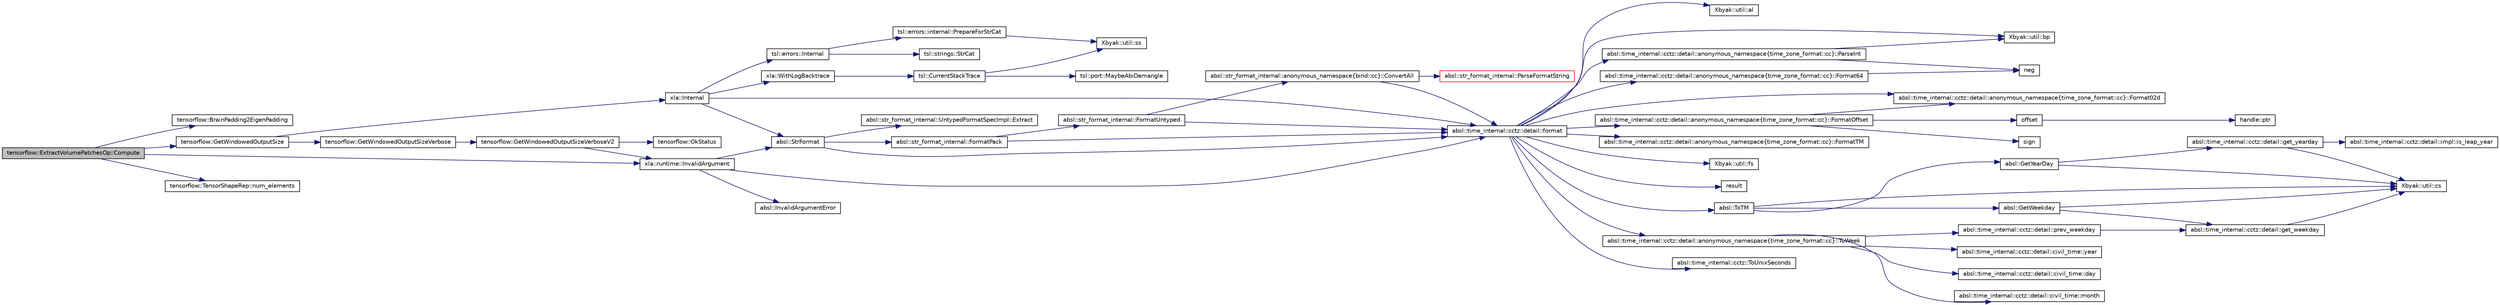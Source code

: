 digraph "tensorflow::ExtractVolumePatchesOp::Compute"
{
 // LATEX_PDF_SIZE
  edge [fontname="Helvetica",fontsize="10",labelfontname="Helvetica",labelfontsize="10"];
  node [fontname="Helvetica",fontsize="10",shape=record];
  rankdir="LR";
  Node1 [label="tensorflow::ExtractVolumePatchesOp::Compute",height=0.2,width=0.4,color="black", fillcolor="grey75", style="filled", fontcolor="black",tooltip=" "];
  Node1 -> Node2 [color="midnightblue",fontsize="10",style="solid",fontname="Helvetica"];
  Node2 [label="tensorflow::BrainPadding2EigenPadding",height=0.2,width=0.4,color="black", fillcolor="white", style="filled",URL="$namespacetensorflow.html#a2d6f38469cca4995553056181cf094f5",tooltip=" "];
  Node1 -> Node3 [color="midnightblue",fontsize="10",style="solid",fontname="Helvetica"];
  Node3 [label="tensorflow::GetWindowedOutputSize",height=0.2,width=0.4,color="black", fillcolor="white", style="filled",URL="$namespacetensorflow.html#a603c0d775dfa0bd1b0ce885719e90a50",tooltip=" "];
  Node3 -> Node4 [color="midnightblue",fontsize="10",style="solid",fontname="Helvetica"];
  Node4 [label="tensorflow::GetWindowedOutputSizeVerbose",height=0.2,width=0.4,color="black", fillcolor="white", style="filled",URL="$namespacetensorflow.html#a29f7ad5a75d0cf531727a30c0ccdcd6b",tooltip=" "];
  Node4 -> Node5 [color="midnightblue",fontsize="10",style="solid",fontname="Helvetica"];
  Node5 [label="tensorflow::GetWindowedOutputSizeVerboseV2",height=0.2,width=0.4,color="black", fillcolor="white", style="filled",URL="$namespacetensorflow.html#a243a6f3b83f460526c6ce7f2bb50162f",tooltip=" "];
  Node5 -> Node6 [color="midnightblue",fontsize="10",style="solid",fontname="Helvetica"];
  Node6 [label="xla::runtime::InvalidArgument",height=0.2,width=0.4,color="black", fillcolor="white", style="filled",URL="$namespacexla_1_1runtime.html#afde60085d1254910dc9f06807f5f3359",tooltip=" "];
  Node6 -> Node7 [color="midnightblue",fontsize="10",style="solid",fontname="Helvetica"];
  Node7 [label="absl::time_internal::cctz::detail::format",height=0.2,width=0.4,color="black", fillcolor="white", style="filled",URL="$namespaceabsl_1_1time__internal_1_1cctz_1_1detail.html#ae80be8cbcab89d8a93c0e31b05ceeeb3",tooltip=" "];
  Node7 -> Node8 [color="midnightblue",fontsize="10",style="solid",fontname="Helvetica"];
  Node8 [label="Xbyak::util::al",height=0.2,width=0.4,color="black", fillcolor="white", style="filled",URL="$namespaceXbyak_1_1util.html#afdc01236f9fc34af08543b60985e3ab0",tooltip=" "];
  Node7 -> Node9 [color="midnightblue",fontsize="10",style="solid",fontname="Helvetica"];
  Node9 [label="Xbyak::util::bp",height=0.2,width=0.4,color="black", fillcolor="white", style="filled",URL="$namespaceXbyak_1_1util.html#a7e9e715e18947aea5ad8556d66b59e4e",tooltip=" "];
  Node7 -> Node10 [color="midnightblue",fontsize="10",style="solid",fontname="Helvetica"];
  Node10 [label="absl::time_internal::cctz::detail::anonymous_namespace\{time_zone_format::cc\}::Format02d",height=0.2,width=0.4,color="black", fillcolor="white", style="filled",URL="$namespaceabsl_1_1time__internal_1_1cctz_1_1detail_1_1anonymous__namespace_02time__zone__format_8cc_03.html#a43dea173766e9e4967205d85761adcb8",tooltip=" "];
  Node7 -> Node11 [color="midnightblue",fontsize="10",style="solid",fontname="Helvetica"];
  Node11 [label="absl::time_internal::cctz::detail::anonymous_namespace\{time_zone_format::cc\}::Format64",height=0.2,width=0.4,color="black", fillcolor="white", style="filled",URL="$namespaceabsl_1_1time__internal_1_1cctz_1_1detail_1_1anonymous__namespace_02time__zone__format_8cc_03.html#ad96431cf1560d6e18a1c9567205bb758",tooltip=" "];
  Node11 -> Node12 [color="midnightblue",fontsize="10",style="solid",fontname="Helvetica"];
  Node12 [label="neg",height=0.2,width=0.4,color="black", fillcolor="white", style="filled",URL="$xbyak__aarch64__mnemonic__def_8h.html#ae22e4feb3386e622cc3fb2f3f8c77536",tooltip=" "];
  Node7 -> Node13 [color="midnightblue",fontsize="10",style="solid",fontname="Helvetica"];
  Node13 [label="absl::time_internal::cctz::detail::anonymous_namespace\{time_zone_format::cc\}::FormatOffset",height=0.2,width=0.4,color="black", fillcolor="white", style="filled",URL="$namespaceabsl_1_1time__internal_1_1cctz_1_1detail_1_1anonymous__namespace_02time__zone__format_8cc_03.html#a64d630b46ff14b9348a3bf7ef078061e",tooltip=" "];
  Node13 -> Node10 [color="midnightblue",fontsize="10",style="solid",fontname="Helvetica"];
  Node13 -> Node14 [color="midnightblue",fontsize="10",style="solid",fontname="Helvetica"];
  Node14 [label="offset",height=0.2,width=0.4,color="black", fillcolor="white", style="filled",URL="$decoder_8c.html#aa339350ac95e40bccafddf683d4fc1c8",tooltip=" "];
  Node14 -> Node15 [color="midnightblue",fontsize="10",style="solid",fontname="Helvetica"];
  Node15 [label="handle::ptr",height=0.2,width=0.4,color="black", fillcolor="white", style="filled",URL="$classhandle.html#afcd412ba4cbffd7d1e3c9338746b2682",tooltip="Return the underlying PyObject * pointer."];
  Node13 -> Node16 [color="midnightblue",fontsize="10",style="solid",fontname="Helvetica"];
  Node16 [label="sign",height=0.2,width=0.4,color="black", fillcolor="white", style="filled",URL="$ArrayCwiseUnaryOps_8h.html#a12864dceb5157eacd89a12f45bb92098",tooltip=" "];
  Node7 -> Node17 [color="midnightblue",fontsize="10",style="solid",fontname="Helvetica"];
  Node17 [label="absl::time_internal::cctz::detail::anonymous_namespace\{time_zone_format::cc\}::FormatTM",height=0.2,width=0.4,color="black", fillcolor="white", style="filled",URL="$namespaceabsl_1_1time__internal_1_1cctz_1_1detail_1_1anonymous__namespace_02time__zone__format_8cc_03.html#abbd2145baf3e630a28f118e46455acd4",tooltip=" "];
  Node7 -> Node18 [color="midnightblue",fontsize="10",style="solid",fontname="Helvetica"];
  Node18 [label="Xbyak::util::fs",height=0.2,width=0.4,color="black", fillcolor="white", style="filled",URL="$namespaceXbyak_1_1util.html#ae9bfe164eae50d423b4584999115a43f",tooltip=" "];
  Node7 -> Node19 [color="midnightblue",fontsize="10",style="solid",fontname="Helvetica"];
  Node19 [label="absl::time_internal::cctz::detail::anonymous_namespace\{time_zone_format::cc\}::ParseInt",height=0.2,width=0.4,color="black", fillcolor="white", style="filled",URL="$namespaceabsl_1_1time__internal_1_1cctz_1_1detail_1_1anonymous__namespace_02time__zone__format_8cc_03.html#af4d66da171b20d9d64fffc81cb992194",tooltip=" "];
  Node19 -> Node9 [color="midnightblue",fontsize="10",style="solid",fontname="Helvetica"];
  Node19 -> Node12 [color="midnightblue",fontsize="10",style="solid",fontname="Helvetica"];
  Node7 -> Node20 [color="midnightblue",fontsize="10",style="solid",fontname="Helvetica"];
  Node20 [label="result",height=0.2,width=0.4,color="black", fillcolor="white", style="filled",URL="$hwloc__is__thissystem_8c.html#ab482aea24d0fe3c7ab37981dcd4cdfa0",tooltip=" "];
  Node7 -> Node21 [color="midnightblue",fontsize="10",style="solid",fontname="Helvetica"];
  Node21 [label="absl::ToTM",height=0.2,width=0.4,color="black", fillcolor="white", style="filled",URL="$namespaceabsl.html#ae1b773bd91c4fa9a0250002d0f306980",tooltip=" "];
  Node21 -> Node22 [color="midnightblue",fontsize="10",style="solid",fontname="Helvetica"];
  Node22 [label="Xbyak::util::cs",height=0.2,width=0.4,color="black", fillcolor="white", style="filled",URL="$namespaceXbyak_1_1util.html#ae2693db0044c1513563ac80a02515dc5",tooltip=" "];
  Node21 -> Node23 [color="midnightblue",fontsize="10",style="solid",fontname="Helvetica"];
  Node23 [label="absl::GetWeekday",height=0.2,width=0.4,color="black", fillcolor="white", style="filled",URL="$namespaceabsl.html#a2d3a10b16175e5bbf9522dc4f4e01ee4",tooltip=" "];
  Node23 -> Node22 [color="midnightblue",fontsize="10",style="solid",fontname="Helvetica"];
  Node23 -> Node24 [color="midnightblue",fontsize="10",style="solid",fontname="Helvetica"];
  Node24 [label="absl::time_internal::cctz::detail::get_weekday",height=0.2,width=0.4,color="black", fillcolor="white", style="filled",URL="$namespaceabsl_1_1time__internal_1_1cctz_1_1detail.html#a1f3294071c5bd6858b0c0f50e0a17a59",tooltip=" "];
  Node24 -> Node22 [color="midnightblue",fontsize="10",style="solid",fontname="Helvetica"];
  Node21 -> Node25 [color="midnightblue",fontsize="10",style="solid",fontname="Helvetica"];
  Node25 [label="absl::GetYearDay",height=0.2,width=0.4,color="black", fillcolor="white", style="filled",URL="$namespaceabsl.html#a28bee85ec38c1418c7a6f564b64ac657",tooltip=" "];
  Node25 -> Node22 [color="midnightblue",fontsize="10",style="solid",fontname="Helvetica"];
  Node25 -> Node26 [color="midnightblue",fontsize="10",style="solid",fontname="Helvetica"];
  Node26 [label="absl::time_internal::cctz::detail::get_yearday",height=0.2,width=0.4,color="black", fillcolor="white", style="filled",URL="$namespaceabsl_1_1time__internal_1_1cctz_1_1detail.html#ab1c6b9283f0bd182170ceae6edcec8b6",tooltip=" "];
  Node26 -> Node22 [color="midnightblue",fontsize="10",style="solid",fontname="Helvetica"];
  Node26 -> Node27 [color="midnightblue",fontsize="10",style="solid",fontname="Helvetica"];
  Node27 [label="absl::time_internal::cctz::detail::impl::is_leap_year",height=0.2,width=0.4,color="black", fillcolor="white", style="filled",URL="$namespaceabsl_1_1time__internal_1_1cctz_1_1detail_1_1impl.html#acfecde3b74566f0926ab275f4208ccfe",tooltip=" "];
  Node7 -> Node28 [color="midnightblue",fontsize="10",style="solid",fontname="Helvetica"];
  Node28 [label="absl::time_internal::cctz::ToUnixSeconds",height=0.2,width=0.4,color="black", fillcolor="white", style="filled",URL="$namespaceabsl_1_1time__internal_1_1cctz.html#af121b85d5487185b124d431e49709a0b",tooltip=" "];
  Node7 -> Node29 [color="midnightblue",fontsize="10",style="solid",fontname="Helvetica"];
  Node29 [label="absl::time_internal::cctz::detail::anonymous_namespace\{time_zone_format::cc\}::ToWeek",height=0.2,width=0.4,color="black", fillcolor="white", style="filled",URL="$namespaceabsl_1_1time__internal_1_1cctz_1_1detail_1_1anonymous__namespace_02time__zone__format_8cc_03.html#a9e5412c6c98cf77777104a97bc77863c",tooltip=" "];
  Node29 -> Node30 [color="midnightblue",fontsize="10",style="solid",fontname="Helvetica"];
  Node30 [label="absl::time_internal::cctz::detail::civil_time::day",height=0.2,width=0.4,color="black", fillcolor="white", style="filled",URL="$classabsl_1_1time__internal_1_1cctz_1_1detail_1_1civil__time.html#aac82900389229633e4461bed04e3f3b7",tooltip=" "];
  Node29 -> Node31 [color="midnightblue",fontsize="10",style="solid",fontname="Helvetica"];
  Node31 [label="absl::time_internal::cctz::detail::civil_time::month",height=0.2,width=0.4,color="black", fillcolor="white", style="filled",URL="$classabsl_1_1time__internal_1_1cctz_1_1detail_1_1civil__time.html#af53b2d4d114a9b29a3864a3c0da4caf8",tooltip=" "];
  Node29 -> Node32 [color="midnightblue",fontsize="10",style="solid",fontname="Helvetica"];
  Node32 [label="absl::time_internal::cctz::detail::prev_weekday",height=0.2,width=0.4,color="black", fillcolor="white", style="filled",URL="$namespaceabsl_1_1time__internal_1_1cctz_1_1detail.html#ab575cbe2027f887944be53c745bc2d34",tooltip=" "];
  Node32 -> Node24 [color="midnightblue",fontsize="10",style="solid",fontname="Helvetica"];
  Node29 -> Node33 [color="midnightblue",fontsize="10",style="solid",fontname="Helvetica"];
  Node33 [label="absl::time_internal::cctz::detail::civil_time::year",height=0.2,width=0.4,color="black", fillcolor="white", style="filled",URL="$classabsl_1_1time__internal_1_1cctz_1_1detail_1_1civil__time.html#acbcf4f21cad20d83a9e412336524e9f6",tooltip=" "];
  Node6 -> Node34 [color="midnightblue",fontsize="10",style="solid",fontname="Helvetica"];
  Node34 [label="absl::InvalidArgumentError",height=0.2,width=0.4,color="black", fillcolor="white", style="filled",URL="$namespaceabsl.html#a08a9c00e9bf27e116240cca4a9b6d264",tooltip=" "];
  Node6 -> Node35 [color="midnightblue",fontsize="10",style="solid",fontname="Helvetica"];
  Node35 [label="absl::StrFormat",height=0.2,width=0.4,color="black", fillcolor="white", style="filled",URL="$namespaceabsl.html#a98cbbfcb2d5675cc43cc9a278c015294",tooltip=" "];
  Node35 -> Node36 [color="midnightblue",fontsize="10",style="solid",fontname="Helvetica"];
  Node36 [label="absl::str_format_internal::UntypedFormatSpecImpl::Extract",height=0.2,width=0.4,color="black", fillcolor="white", style="filled",URL="$classabsl_1_1str__format__internal_1_1UntypedFormatSpecImpl.html#a0449fdca97c4c92133ab608b7f471bfb",tooltip=" "];
  Node35 -> Node7 [color="midnightblue",fontsize="10",style="solid",fontname="Helvetica"];
  Node35 -> Node37 [color="midnightblue",fontsize="10",style="solid",fontname="Helvetica"];
  Node37 [label="absl::str_format_internal::FormatPack",height=0.2,width=0.4,color="black", fillcolor="white", style="filled",URL="$namespaceabsl_1_1str__format__internal.html#a89bd04bf53e61ab432125c6027bcdcbc",tooltip=" "];
  Node37 -> Node7 [color="midnightblue",fontsize="10",style="solid",fontname="Helvetica"];
  Node37 -> Node38 [color="midnightblue",fontsize="10",style="solid",fontname="Helvetica"];
  Node38 [label="absl::str_format_internal::FormatUntyped",height=0.2,width=0.4,color="black", fillcolor="white", style="filled",URL="$namespaceabsl_1_1str__format__internal.html#a3e56f2396d099bf6126c322baa84839c",tooltip=" "];
  Node38 -> Node39 [color="midnightblue",fontsize="10",style="solid",fontname="Helvetica"];
  Node39 [label="absl::str_format_internal::anonymous_namespace\{bind::cc\}::ConvertAll",height=0.2,width=0.4,color="black", fillcolor="white", style="filled",URL="$namespaceabsl_1_1str__format__internal_1_1anonymous__namespace_02bind_8cc_03.html#a74403eb7314ccd4ea3c6b9a9fbeaf53b",tooltip=" "];
  Node39 -> Node7 [color="midnightblue",fontsize="10",style="solid",fontname="Helvetica"];
  Node39 -> Node40 [color="midnightblue",fontsize="10",style="solid",fontname="Helvetica"];
  Node40 [label="absl::str_format_internal::ParseFormatString",height=0.2,width=0.4,color="red", fillcolor="white", style="filled",URL="$namespaceabsl_1_1str__format__internal.html#a87b91f60d7d8f0e22a7d1316b2fc665d",tooltip=" "];
  Node38 -> Node7 [color="midnightblue",fontsize="10",style="solid",fontname="Helvetica"];
  Node5 -> Node45 [color="midnightblue",fontsize="10",style="solid",fontname="Helvetica"];
  Node45 [label="tensorflow::OkStatus",height=0.2,width=0.4,color="black", fillcolor="white", style="filled",URL="$namespacetensorflow.html#ae917771d9f367e0ee8187ccc1fc608ea",tooltip=" "];
  Node3 -> Node46 [color="midnightblue",fontsize="10",style="solid",fontname="Helvetica"];
  Node46 [label="xla::Internal",height=0.2,width=0.4,color="black", fillcolor="white", style="filled",URL="$namespacexla.html#a8f8957dcba3e7f8e1d7236e0b33c40a8",tooltip=" "];
  Node46 -> Node7 [color="midnightblue",fontsize="10",style="solid",fontname="Helvetica"];
  Node46 -> Node47 [color="midnightblue",fontsize="10",style="solid",fontname="Helvetica"];
  Node47 [label="tsl::errors::Internal",height=0.2,width=0.4,color="black", fillcolor="white", style="filled",URL="$namespacetsl_1_1errors.html#aeba0e888c0d0b6f2916dcfa865f5f50d",tooltip=" "];
  Node47 -> Node48 [color="midnightblue",fontsize="10",style="solid",fontname="Helvetica"];
  Node48 [label="tsl::errors::internal::PrepareForStrCat",height=0.2,width=0.4,color="black", fillcolor="white", style="filled",URL="$namespacetsl_1_1errors_1_1internal.html#a916aec3b20ae665eb6f3f032f3142360",tooltip=" "];
  Node48 -> Node49 [color="midnightblue",fontsize="10",style="solid",fontname="Helvetica"];
  Node49 [label="Xbyak::util::ss",height=0.2,width=0.4,color="black", fillcolor="white", style="filled",URL="$namespaceXbyak_1_1util.html#a4966ff000944117fc013ff71e5c3a2d6",tooltip=" "];
  Node47 -> Node50 [color="midnightblue",fontsize="10",style="solid",fontname="Helvetica"];
  Node50 [label="tsl::strings::StrCat",height=0.2,width=0.4,color="black", fillcolor="white", style="filled",URL="$namespacetsl_1_1strings.html#ac77d96be9244e69a8cd3c56954b40d57",tooltip=" "];
  Node46 -> Node35 [color="midnightblue",fontsize="10",style="solid",fontname="Helvetica"];
  Node46 -> Node51 [color="midnightblue",fontsize="10",style="solid",fontname="Helvetica"];
  Node51 [label="xla::WithLogBacktrace",height=0.2,width=0.4,color="black", fillcolor="white", style="filled",URL="$namespacexla.html#aa5301b783b8e7e994c9dffb5b2009850",tooltip=" "];
  Node51 -> Node52 [color="midnightblue",fontsize="10",style="solid",fontname="Helvetica"];
  Node52 [label="tsl::CurrentStackTrace",height=0.2,width=0.4,color="black", fillcolor="white", style="filled",URL="$namespacetsl.html#a5c720c7595e283eb637f583da8263213",tooltip=" "];
  Node52 -> Node53 [color="midnightblue",fontsize="10",style="solid",fontname="Helvetica"];
  Node53 [label="tsl::port::MaybeAbiDemangle",height=0.2,width=0.4,color="black", fillcolor="white", style="filled",URL="$namespacetsl_1_1port.html#af79c81556df155cc6a9820ffe5a7951d",tooltip=" "];
  Node52 -> Node49 [color="midnightblue",fontsize="10",style="solid",fontname="Helvetica"];
  Node1 -> Node6 [color="midnightblue",fontsize="10",style="solid",fontname="Helvetica"];
  Node1 -> Node54 [color="midnightblue",fontsize="10",style="solid",fontname="Helvetica"];
  Node54 [label="tensorflow::TensorShapeRep::num_elements",height=0.2,width=0.4,color="black", fillcolor="white", style="filled",URL="$classtensorflow_1_1TensorShapeRep.html#a849d3012b8e351b240cc004181149a1b",tooltip="Returns the number of elements in the tensor."];
}
